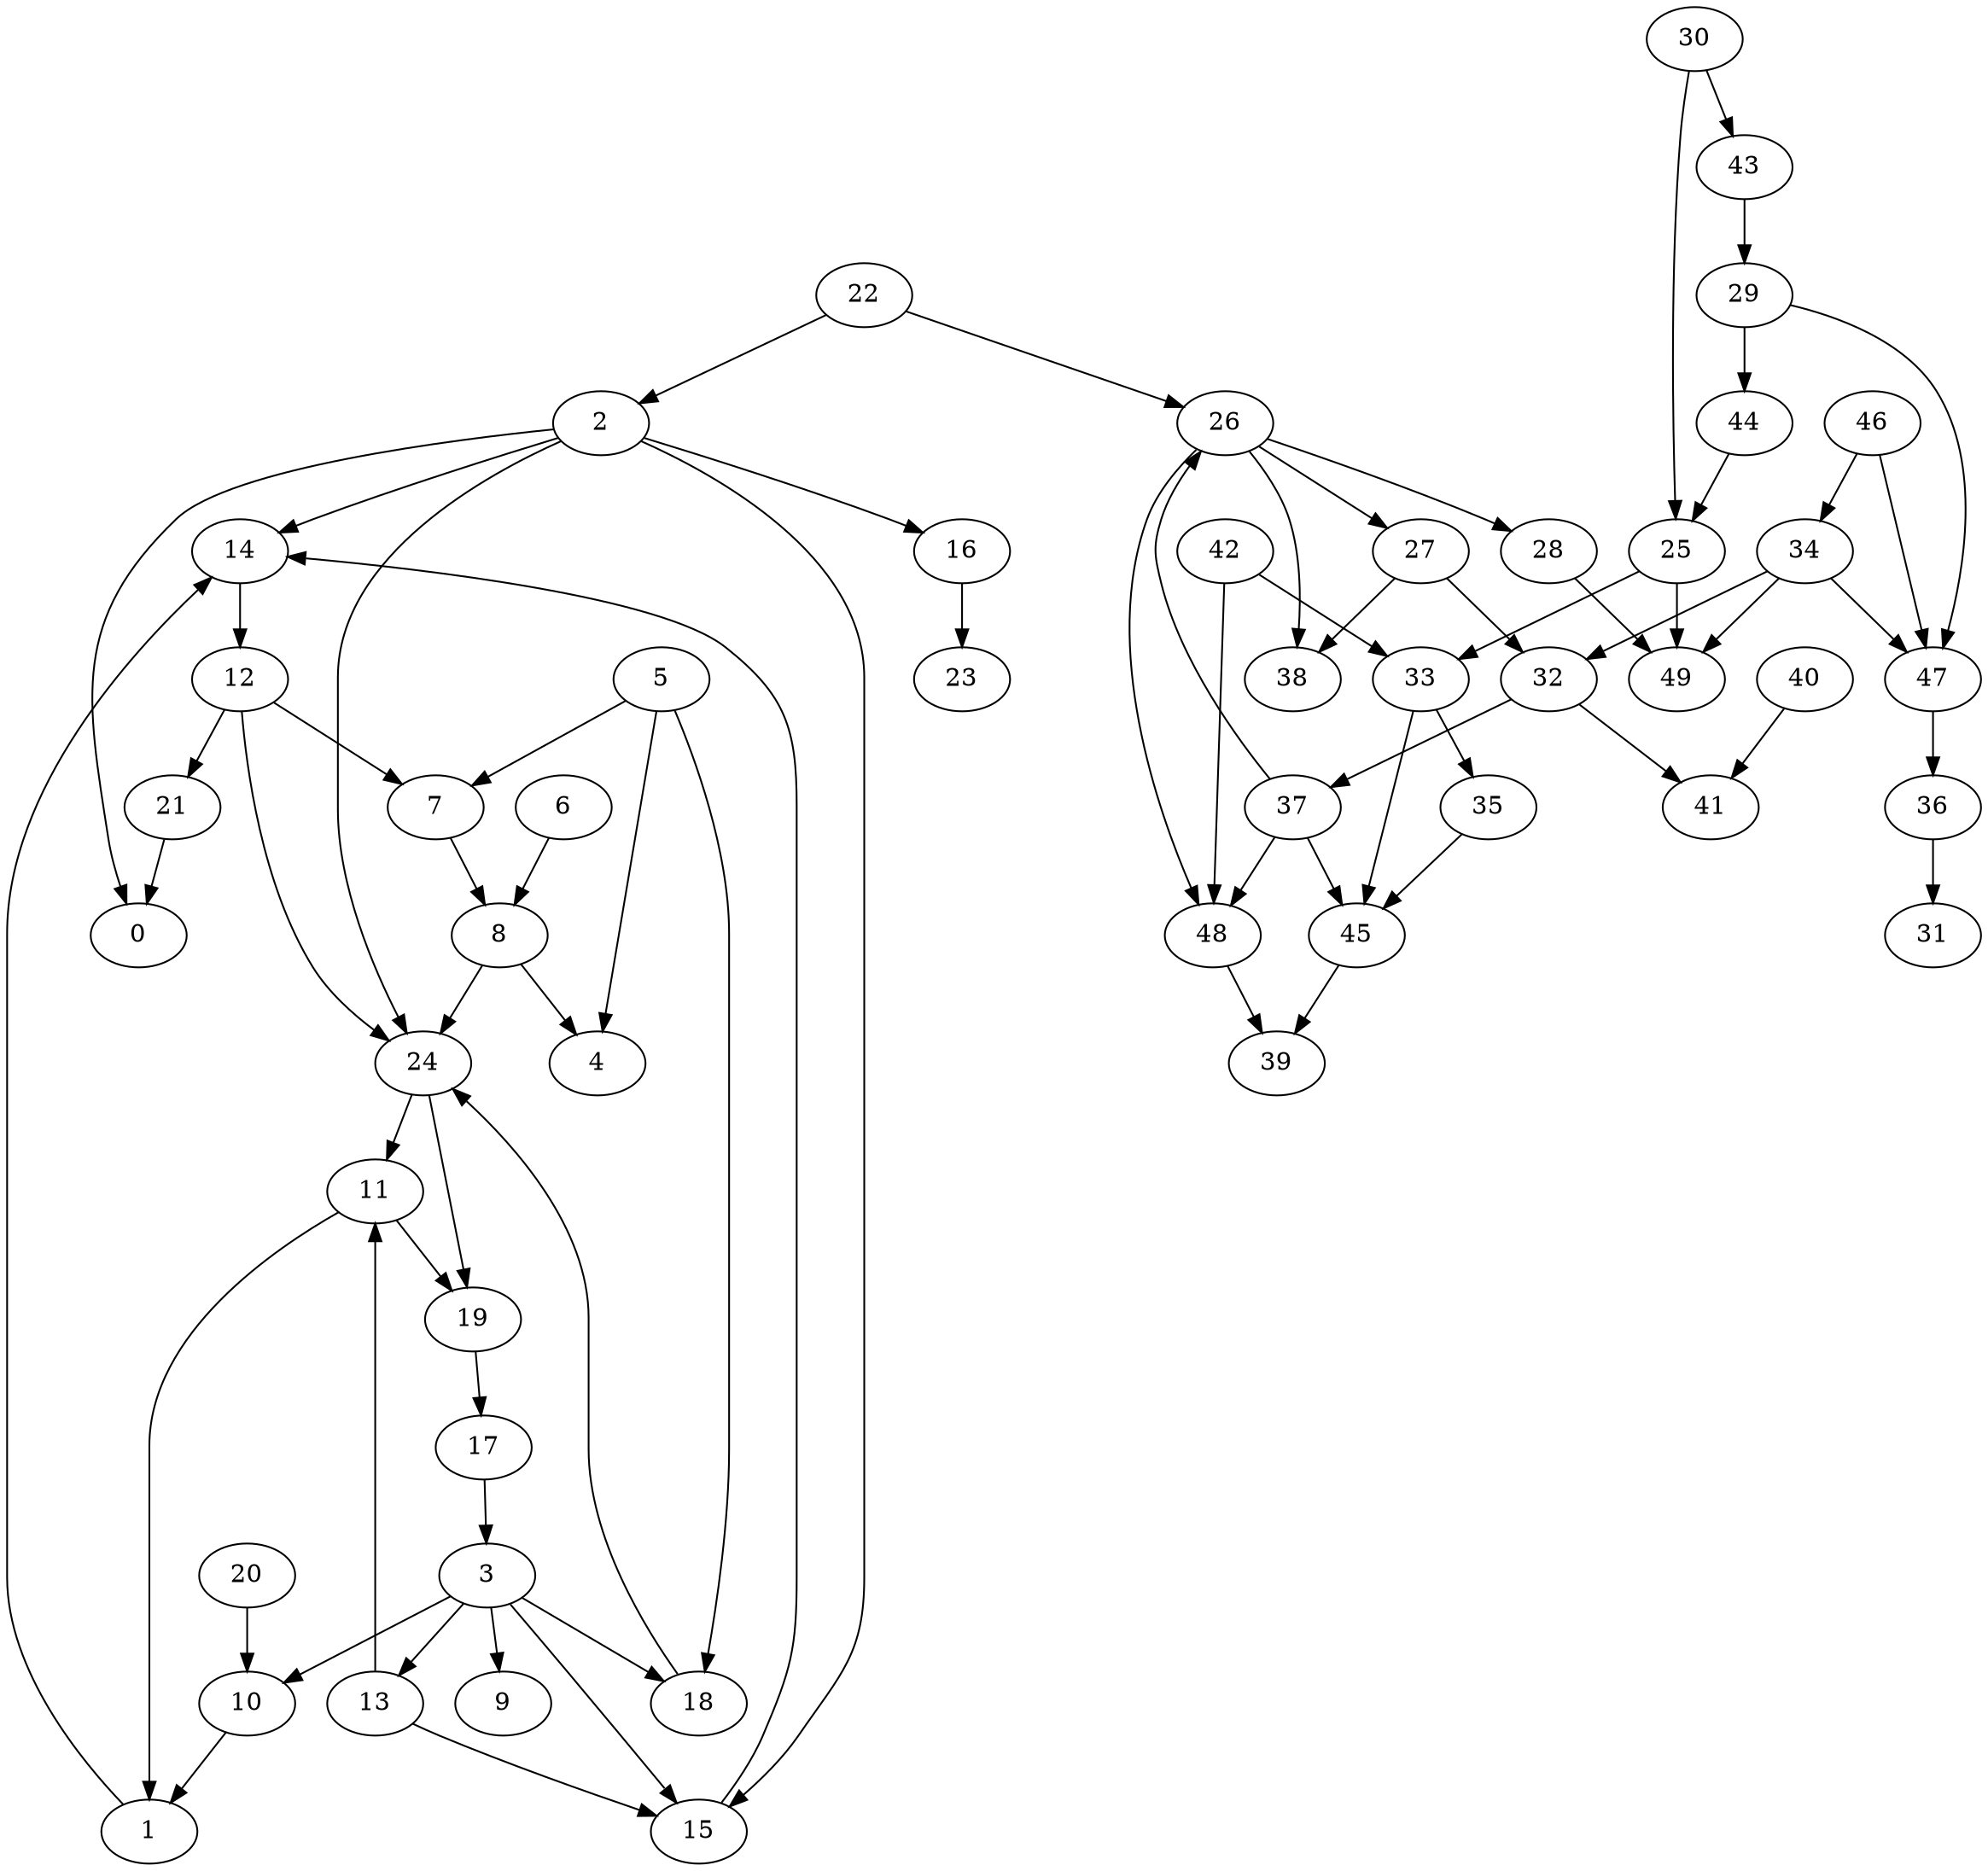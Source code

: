 digraph{
0 ;
1 ;
2 ;
3 ;
4 ;
5 ;
6 ;
7 ;
8 ;
9 ;
10 ;
11 ;
12 ;
13 ;
14 ;
15 ;
16 ;
17 ;
18 ;
19 ;
20 ;
21 ;
22 ;
23 ;
24 ;
25 ;
26 ;
27 ;
28 ;
29 ;
30 ;
31 ;
32 ;
33 ;
34 ;
35 ;
36 ;
37 ;
38 ;
39 ;
40 ;
41 ;
42 ;
43 ;
44 ;
45 ;
46 ;
47 ;
48 ;
49 ;
"3" -> "15";
"46" -> "47";
"42" -> "33";
"35" -> "45";
"1" -> "14";
"22" -> "26";
"26" -> "28";
"43" -> "29";
"40" -> "41";
"29" -> "44";
"17" -> "3";
"32" -> "37";
"24" -> "19";
"46" -> "34";
"11" -> "19";
"34" -> "49";
"22" -> "2";
"37" -> "48";
"14" -> "12";
"3" -> "10";
"5" -> "18";
"12" -> "24";
"34" -> "32";
"45" -> "39";
"37" -> "26";
"33" -> "45";
"34" -> "47";
"36" -> "31";
"29" -> "47";
"13" -> "11";
"12" -> "21";
"2" -> "16";
"5" -> "4";
"33" -> "35";
"28" -> "49";
"25" -> "49";
"21" -> "0";
"3" -> "13";
"18" -> "24";
"12" -> "7";
"13" -> "15";
"11" -> "1";
"16" -> "23";
"37" -> "45";
"27" -> "32";
"32" -> "41";
"8" -> "24";
"10" -> "1";
"2" -> "24";
"24" -> "11";
"2" -> "14";
"47" -> "36";
"48" -> "39";
"30" -> "25";
"30" -> "43";
"15" -> "14";
"26" -> "27";
"6" -> "8";
"20" -> "10";
"19" -> "17";
"5" -> "7";
"44" -> "25";
"27" -> "38";
"2" -> "0";
"3" -> "18";
"3" -> "9";
"25" -> "33";
"42" -> "48";
"2" -> "15";
"26" -> "48";
"26" -> "38";
"7" -> "8";
"8" -> "4";
}